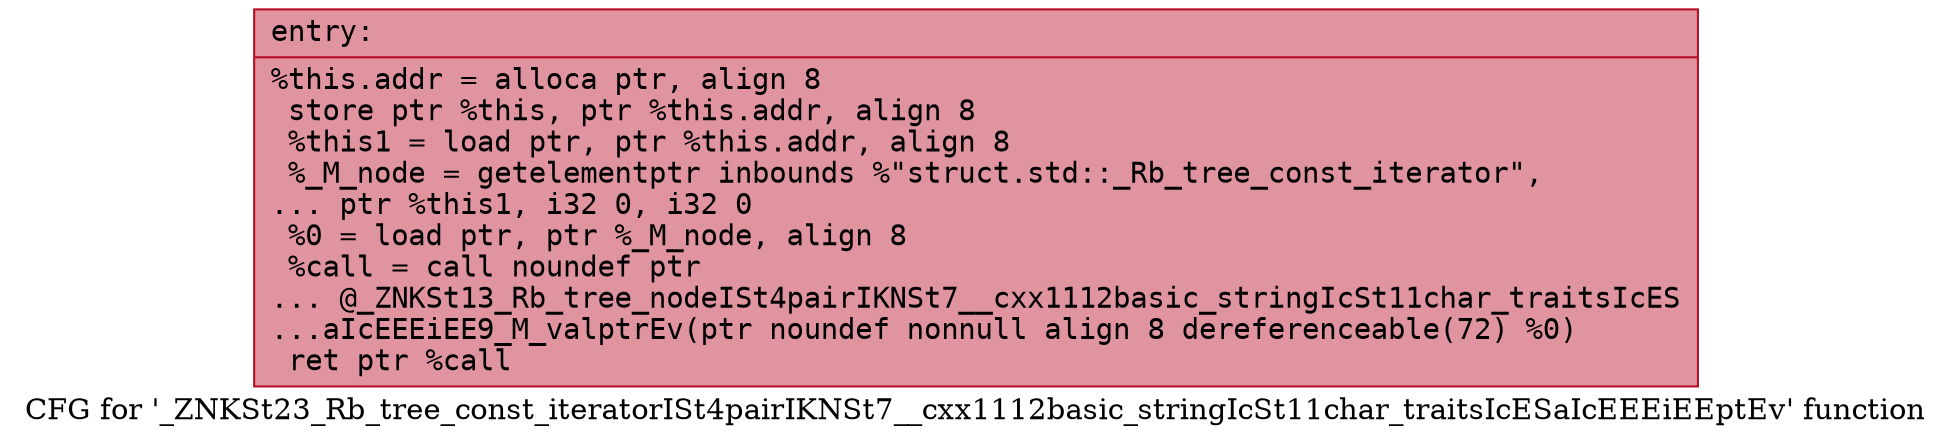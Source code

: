 digraph "CFG for '_ZNKSt23_Rb_tree_const_iteratorISt4pairIKNSt7__cxx1112basic_stringIcSt11char_traitsIcESaIcEEEiEEptEv' function" {
	label="CFG for '_ZNKSt23_Rb_tree_const_iteratorISt4pairIKNSt7__cxx1112basic_stringIcSt11char_traitsIcESaIcEEEiEEptEv' function";

	Node0x55e98dae5870 [shape=record,color="#b70d28ff", style=filled, fillcolor="#b70d2870" fontname="Courier",label="{entry:\l|  %this.addr = alloca ptr, align 8\l  store ptr %this, ptr %this.addr, align 8\l  %this1 = load ptr, ptr %this.addr, align 8\l  %_M_node = getelementptr inbounds %\"struct.std::_Rb_tree_const_iterator\",\l... ptr %this1, i32 0, i32 0\l  %0 = load ptr, ptr %_M_node, align 8\l  %call = call noundef ptr\l... @_ZNKSt13_Rb_tree_nodeISt4pairIKNSt7__cxx1112basic_stringIcSt11char_traitsIcES\l...aIcEEEiEE9_M_valptrEv(ptr noundef nonnull align 8 dereferenceable(72) %0)\l  ret ptr %call\l}"];
}
